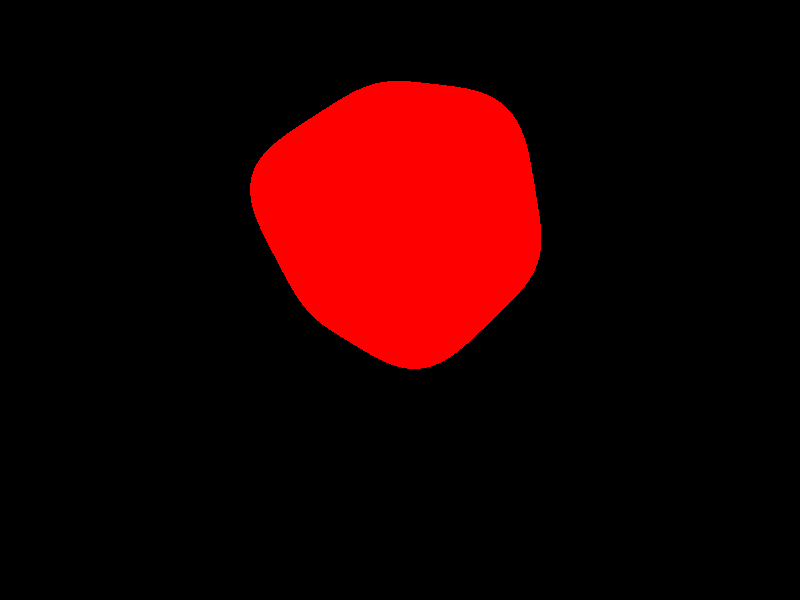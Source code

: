 // Persistence Of Vision raytracer version 3.5 sample file.
//
// -w320 -h240
// -w800 -h600 +a0.3

// Sample quartic file
// by Alexander Enzmann


#include "shapes.inc"
#include "colors.inc"
#include "textures.inc"

// a cubic shape, like a cube with smoothed edges in appearance
quartic {
  < 1.0,  0.0,  0.0,   0.0,    0.0,  0.0,  0.0,  0.0,  0.0,   0.0,
    0.0,  0.0,  0.0,   0.0,    0.0,  0.0,  0.0,  0.0,  0.0,   0.0,
    1.0,  0.0,  0.0,   0.0,    0.0,  0.0,  0.0,  0.0,  0.0,   0.0,
    1.0,  0.0,  0.0,   0.0, -1000.0 >
    rotate <20.0, 40.0, 30.0>

   texture {
      pigment { Red }
      finish {
         phong 1.0
         phong_size 10
         ambient 0.2
         diffuse 0.8
      }
   }
   rotate -45*x
   translate 20*z
}

// Put down checkered floor
/*
plane {
   y, -20.0
   texture {
      pigment {
         checker colour NavyBlue colour MidnightBlue
         scale 20.0
      }
      finish {
         ambient 0.8
         diffuse 0.2
      }
   }
}
*/

camera {
   location  <0.0, 2.0, -10.0>
   up        <0.0, 1.0,   0.0>
   right     <4/3, 0.0,   0.0>
   look_at   <0.0, 0.0,   0.0>
}

light_source { <50, 100, 0> colour White }

light_source { <-200, 30, -300> colour White }

